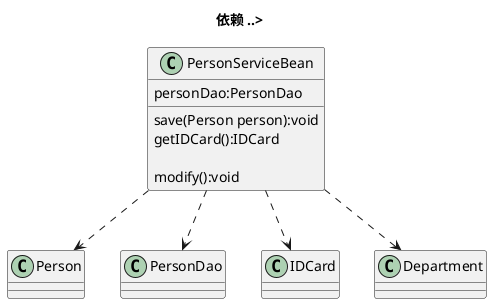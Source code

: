 @startuml
title:依赖 ..>
class Person
class PersonDao
class IDCard
class Department

class PersonServiceBean{
    personDao:PersonDao

    save(Person person):void
    getIDCard():IDCard

    modify():void
}

PersonServiceBean ..> Person
PersonServiceBean ..> PersonDao
PersonServiceBean ..> IDCard
PersonServiceBean ..> Department

@enduml